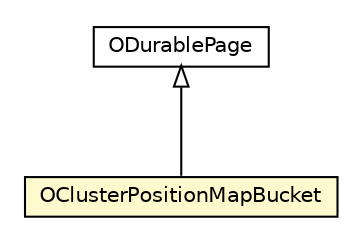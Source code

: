 #!/usr/local/bin/dot
#
# Class diagram 
# Generated by UMLGraph version R5_6-24-gf6e263 (http://www.umlgraph.org/)
#

digraph G {
	edge [fontname="Helvetica",fontsize=10,labelfontname="Helvetica",labelfontsize=10];
	node [fontname="Helvetica",fontsize=10,shape=plaintext];
	nodesep=0.25;
	ranksep=0.5;
	// com.orientechnologies.orient.core.storage.cluster.OClusterPositionMapBucket
	c1855024 [label=<<table title="com.orientechnologies.orient.core.storage.cluster.OClusterPositionMapBucket" border="0" cellborder="1" cellspacing="0" cellpadding="2" port="p" bgcolor="lemonChiffon" href="./OClusterPositionMapBucket.html">
		<tr><td><table border="0" cellspacing="0" cellpadding="1">
<tr><td align="center" balign="center"> OClusterPositionMapBucket </td></tr>
		</table></td></tr>
		</table>>, URL="./OClusterPositionMapBucket.html", fontname="Helvetica", fontcolor="black", fontsize=10.0];
	// com.orientechnologies.orient.core.storage.impl.local.paginated.base.ODurablePage
	c1855153 [label=<<table title="com.orientechnologies.orient.core.storage.impl.local.paginated.base.ODurablePage" border="0" cellborder="1" cellspacing="0" cellpadding="2" port="p" href="../impl/local/paginated/base/ODurablePage.html">
		<tr><td><table border="0" cellspacing="0" cellpadding="1">
<tr><td align="center" balign="center"> ODurablePage </td></tr>
		</table></td></tr>
		</table>>, URL="../impl/local/paginated/base/ODurablePage.html", fontname="Helvetica", fontcolor="black", fontsize=10.0];
	//com.orientechnologies.orient.core.storage.cluster.OClusterPositionMapBucket extends com.orientechnologies.orient.core.storage.impl.local.paginated.base.ODurablePage
	c1855153:p -> c1855024:p [dir=back,arrowtail=empty];
}

